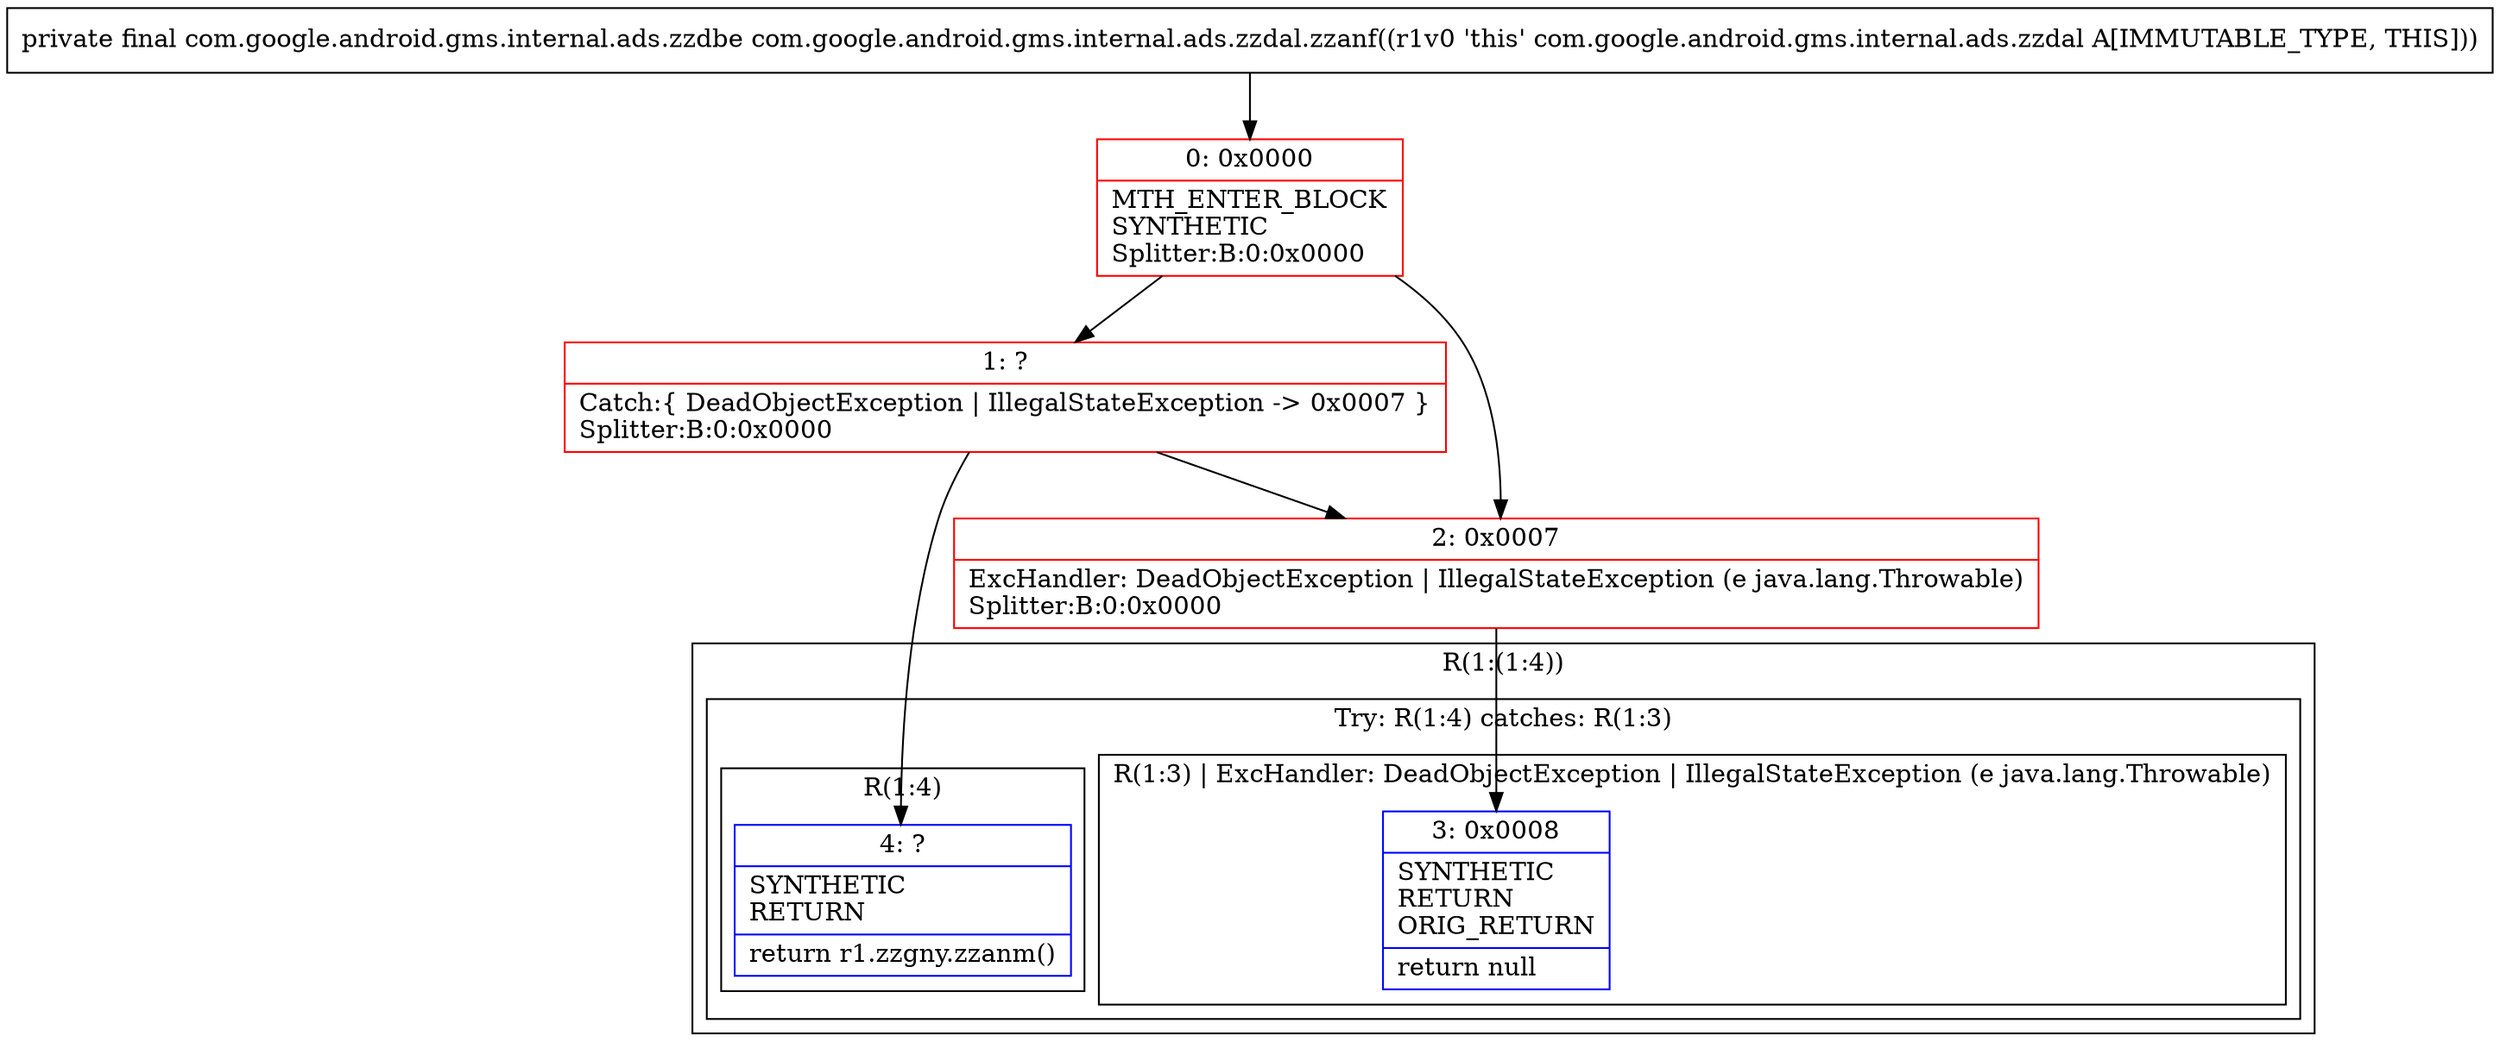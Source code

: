 digraph "CFG forcom.google.android.gms.internal.ads.zzdal.zzanf()Lcom\/google\/android\/gms\/internal\/ads\/zzdbe;" {
subgraph cluster_Region_1473613326 {
label = "R(1:(1:4))";
node [shape=record,color=blue];
subgraph cluster_TryCatchRegion_1840211966 {
label = "Try: R(1:4) catches: R(1:3)";
node [shape=record,color=blue];
subgraph cluster_Region_1957118306 {
label = "R(1:4)";
node [shape=record,color=blue];
Node_4 [shape=record,label="{4\:\ ?|SYNTHETIC\lRETURN\l|return r1.zzgny.zzanm()\l}"];
}
subgraph cluster_Region_1059406213 {
label = "R(1:3) | ExcHandler: DeadObjectException \| IllegalStateException (e java.lang.Throwable)\l";
node [shape=record,color=blue];
Node_3 [shape=record,label="{3\:\ 0x0008|SYNTHETIC\lRETURN\lORIG_RETURN\l|return null\l}"];
}
}
}
subgraph cluster_Region_1059406213 {
label = "R(1:3) | ExcHandler: DeadObjectException \| IllegalStateException (e java.lang.Throwable)\l";
node [shape=record,color=blue];
Node_3 [shape=record,label="{3\:\ 0x0008|SYNTHETIC\lRETURN\lORIG_RETURN\l|return null\l}"];
}
Node_0 [shape=record,color=red,label="{0\:\ 0x0000|MTH_ENTER_BLOCK\lSYNTHETIC\lSplitter:B:0:0x0000\l}"];
Node_1 [shape=record,color=red,label="{1\:\ ?|Catch:\{ DeadObjectException \| IllegalStateException \-\> 0x0007 \}\lSplitter:B:0:0x0000\l}"];
Node_2 [shape=record,color=red,label="{2\:\ 0x0007|ExcHandler: DeadObjectException \| IllegalStateException (e java.lang.Throwable)\lSplitter:B:0:0x0000\l}"];
MethodNode[shape=record,label="{private final com.google.android.gms.internal.ads.zzdbe com.google.android.gms.internal.ads.zzdal.zzanf((r1v0 'this' com.google.android.gms.internal.ads.zzdal A[IMMUTABLE_TYPE, THIS])) }"];
MethodNode -> Node_0;
Node_0 -> Node_1;
Node_0 -> Node_2;
Node_1 -> Node_2;
Node_1 -> Node_4;
Node_2 -> Node_3;
}

